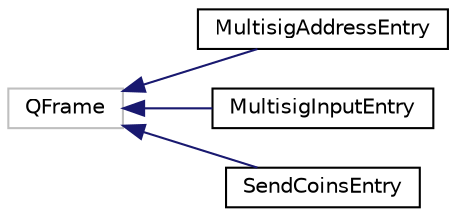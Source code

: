 digraph "Graphical Class Hierarchy"
{
  edge [fontname="Helvetica",fontsize="10",labelfontname="Helvetica",labelfontsize="10"];
  node [fontname="Helvetica",fontsize="10",shape=record];
  rankdir="LR";
  Node124 [label="QFrame",height=0.2,width=0.4,color="grey75", fillcolor="white", style="filled"];
  Node124 -> Node0 [dir="back",color="midnightblue",fontsize="10",style="solid",fontname="Helvetica"];
  Node0 [label="MultisigAddressEntry",height=0.2,width=0.4,color="black", fillcolor="white", style="filled",URL="$da/d39/class_multisig_address_entry.html"];
  Node124 -> Node126 [dir="back",color="midnightblue",fontsize="10",style="solid",fontname="Helvetica"];
  Node126 [label="MultisigInputEntry",height=0.2,width=0.4,color="black", fillcolor="white", style="filled",URL="$d9/d3d/class_multisig_input_entry.html"];
  Node124 -> Node127 [dir="back",color="midnightblue",fontsize="10",style="solid",fontname="Helvetica"];
  Node127 [label="SendCoinsEntry",height=0.2,width=0.4,color="black", fillcolor="white", style="filled",URL="$d0/dbc/class_send_coins_entry.html",tooltip="A single entry in the dialog for sending ions. "];
}
